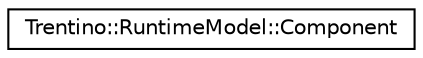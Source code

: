 digraph G
{
  edge [fontname="Helvetica",fontsize="10",labelfontname="Helvetica",labelfontsize="10"];
  node [fontname="Helvetica",fontsize="10",shape=record];
  rankdir="LR";
  Node1 [label="Trentino::RuntimeModel::Component",height=0.2,width=0.4,color="black", fillcolor="white", style="filled",URL="$class_trentino_1_1_runtime_model_1_1_component.html",tooltip="Represents an SCA component at runtime."];
}
